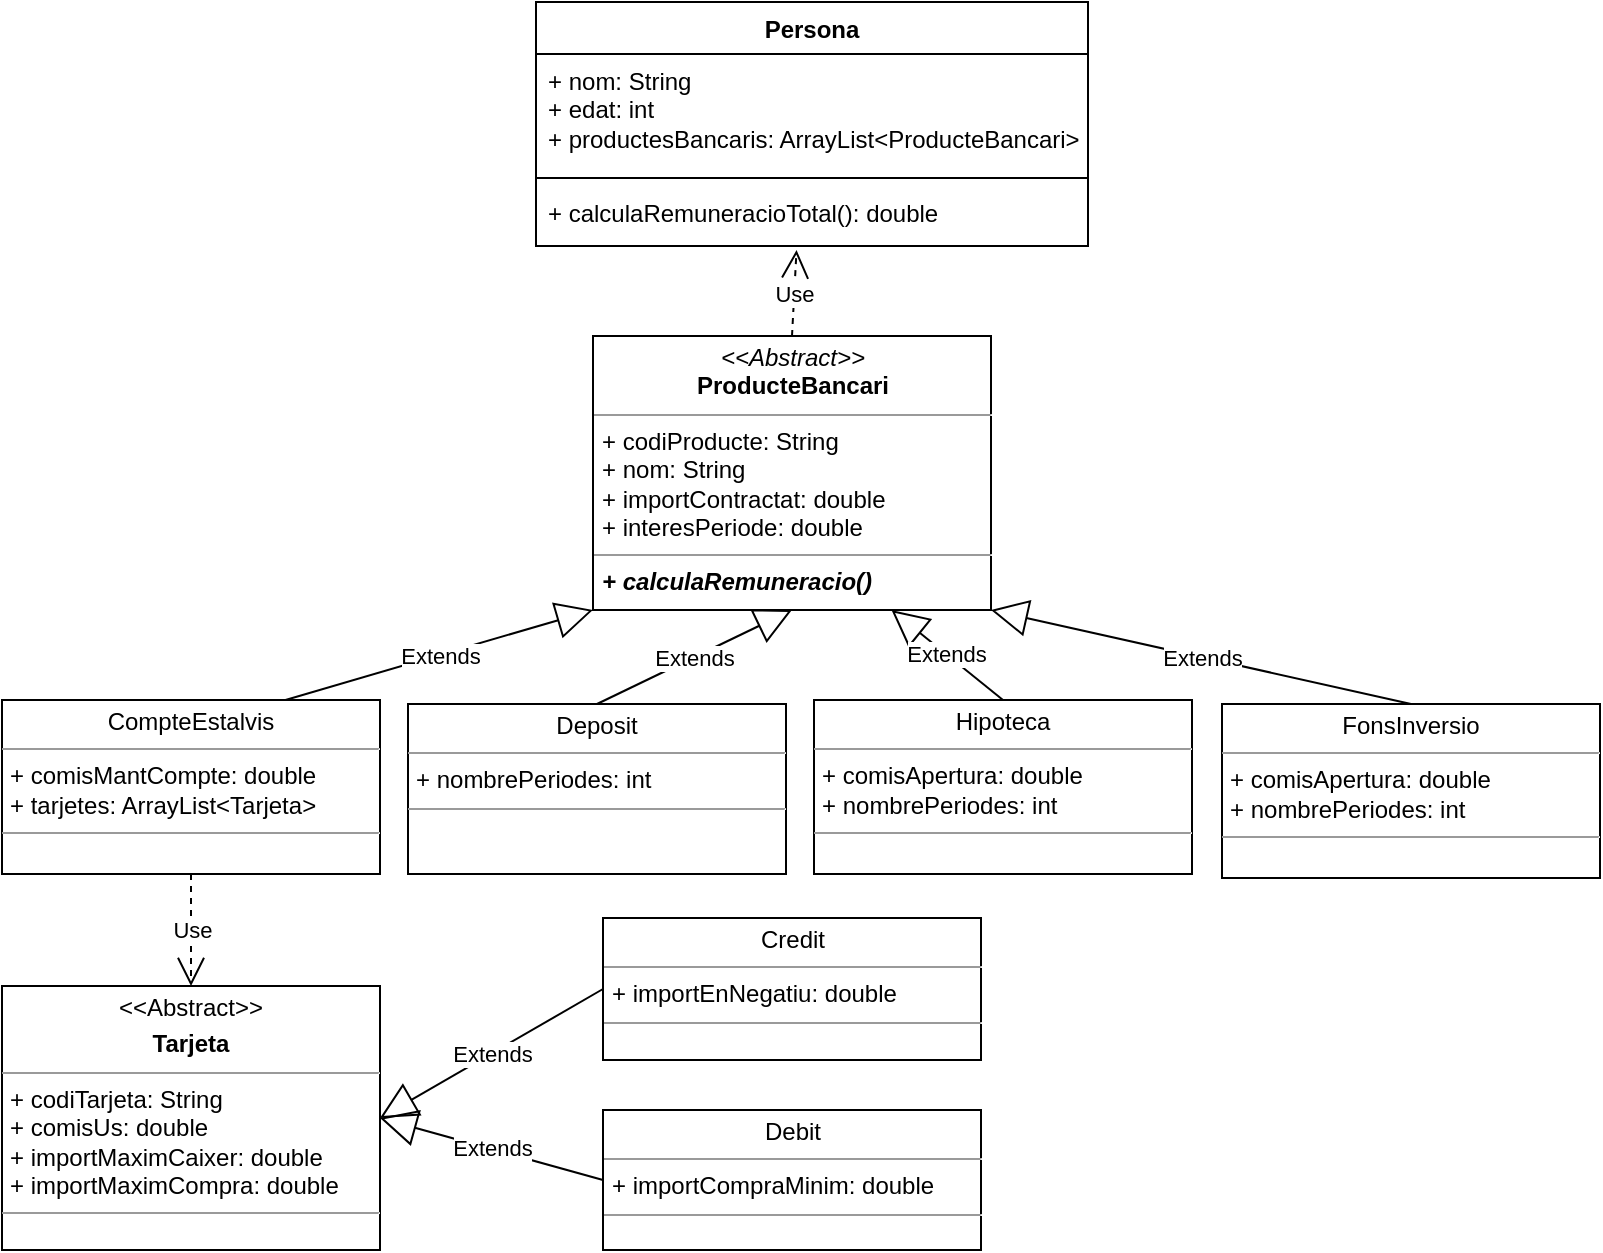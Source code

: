 <mxfile version="22.1.16" type="device">
  <diagram id="C5RBs43oDa-KdzZeNtuy" name="Page-1">
    <mxGraphModel dx="880" dy="524" grid="0" gridSize="10" guides="1" tooltips="1" connect="1" arrows="1" fold="1" page="1" pageScale="1" pageWidth="827" pageHeight="1169" math="0" shadow="0">
      <root>
        <mxCell id="WIyWlLk6GJQsqaUBKTNV-0" />
        <mxCell id="WIyWlLk6GJQsqaUBKTNV-1" parent="WIyWlLk6GJQsqaUBKTNV-0" />
        <mxCell id="86FwZAQYS3h-tKqfAoDZ-49" value="Persona" style="swimlane;fontStyle=1;align=center;verticalAlign=top;childLayout=stackLayout;horizontal=1;startSize=26;horizontalStack=0;resizeParent=1;resizeParentMax=0;resizeLast=0;collapsible=1;marginBottom=0;whiteSpace=wrap;html=1;" parent="WIyWlLk6GJQsqaUBKTNV-1" vertex="1">
          <mxGeometry x="286" y="49" width="276" height="122" as="geometry" />
        </mxCell>
        <mxCell id="86FwZAQYS3h-tKqfAoDZ-50" value="+ nom: String&lt;br&gt;+ edat: int&lt;br&gt;+ productesBancaris: ArrayList&amp;lt;ProducteBancari&amp;gt;" style="text;strokeColor=none;fillColor=none;align=left;verticalAlign=top;spacingLeft=4;spacingRight=4;overflow=hidden;rotatable=0;points=[[0,0.5],[1,0.5]];portConstraint=eastwest;whiteSpace=wrap;html=1;" parent="86FwZAQYS3h-tKqfAoDZ-49" vertex="1">
          <mxGeometry y="26" width="276" height="58" as="geometry" />
        </mxCell>
        <mxCell id="86FwZAQYS3h-tKqfAoDZ-51" value="" style="line;strokeWidth=1;fillColor=none;align=left;verticalAlign=middle;spacingTop=-1;spacingLeft=3;spacingRight=3;rotatable=0;labelPosition=right;points=[];portConstraint=eastwest;strokeColor=inherit;" parent="86FwZAQYS3h-tKqfAoDZ-49" vertex="1">
          <mxGeometry y="84" width="276" height="8" as="geometry" />
        </mxCell>
        <mxCell id="86FwZAQYS3h-tKqfAoDZ-52" value="+ calculaRemuneracioTotal(): double" style="text;strokeColor=none;fillColor=none;align=left;verticalAlign=top;spacingLeft=4;spacingRight=4;overflow=hidden;rotatable=0;points=[[0,0.5],[1,0.5]];portConstraint=eastwest;whiteSpace=wrap;html=1;" parent="86FwZAQYS3h-tKqfAoDZ-49" vertex="1">
          <mxGeometry y="92" width="276" height="30" as="geometry" />
        </mxCell>
        <mxCell id="wE3ZdhMuLC0Yw11eOyGS-0" value="&lt;p style=&quot;margin:0px;margin-top:4px;text-align:center;&quot;&gt;Deposit&lt;/p&gt;&lt;hr size=&quot;1&quot;&gt;&lt;p style=&quot;margin:0px;margin-left:4px;&quot;&gt;&lt;span style=&quot;background-color: initial;&quot;&gt;+ nombrePeriodes: int&lt;/span&gt;&lt;/p&gt;&lt;hr size=&quot;1&quot;&gt;&lt;p style=&quot;margin:0px;margin-left:4px;&quot;&gt;&lt;br&gt;&lt;/p&gt;" style="verticalAlign=top;align=left;overflow=fill;fontSize=12;fontFamily=Helvetica;html=1;whiteSpace=wrap;" parent="WIyWlLk6GJQsqaUBKTNV-1" vertex="1">
          <mxGeometry x="222" y="400" width="189" height="85" as="geometry" />
        </mxCell>
        <mxCell id="wE3ZdhMuLC0Yw11eOyGS-1" value="&lt;p style=&quot;margin:0px;margin-top:4px;text-align:center;&quot;&gt;Hipoteca&lt;/p&gt;&lt;hr size=&quot;1&quot;&gt;&lt;p style=&quot;margin:0px;margin-left:4px;&quot;&gt;+ comisApertura: double&lt;br&gt;&lt;/p&gt;&lt;p style=&quot;margin:0px;margin-left:4px;&quot;&gt;+ nombrePeriodes: int&lt;/p&gt;&lt;hr size=&quot;1&quot;&gt;&lt;p style=&quot;margin:0px;margin-left:4px;&quot;&gt;&lt;br&gt;&lt;/p&gt;" style="verticalAlign=top;align=left;overflow=fill;fontSize=12;fontFamily=Helvetica;html=1;whiteSpace=wrap;" parent="WIyWlLk6GJQsqaUBKTNV-1" vertex="1">
          <mxGeometry x="425" y="398" width="189" height="87" as="geometry" />
        </mxCell>
        <mxCell id="wE3ZdhMuLC0Yw11eOyGS-2" value="&lt;p style=&quot;margin:0px;margin-top:4px;text-align:center;&quot;&gt;&lt;i style=&quot;border-color: var(--border-color);&quot;&gt;&amp;lt;&amp;lt;Abstract&amp;gt;&amp;gt;&lt;/i&gt;&lt;br style=&quot;border-color: var(--border-color);&quot;&gt;&lt;b style=&quot;border-color: var(--border-color);&quot;&gt;ProducteBancari&lt;/b&gt;&lt;br&gt;&lt;/p&gt;&lt;hr size=&quot;1&quot;&gt;&lt;p style=&quot;margin:0px;margin-left:4px;&quot;&gt;+ codiProducte: String&lt;/p&gt;&lt;p style=&quot;margin:0px;margin-left:4px;&quot;&gt;+ nom: String&lt;/p&gt;&lt;p style=&quot;border-color: var(--border-color); margin: 0px 0px 0px 4px;&quot;&gt;+ importContractat: double&lt;/p&gt;&lt;p style=&quot;border-color: var(--border-color); margin: 0px 0px 0px 4px;&quot;&gt;+ interesPeriode: double&lt;/p&gt;&lt;hr size=&quot;1&quot;&gt;&lt;p style=&quot;margin:0px;margin-left:4px;&quot;&gt;&lt;b&gt;&lt;i&gt;+ calculaRemuneracio()&lt;/i&gt;&lt;/b&gt;&lt;/p&gt;" style="verticalAlign=top;align=left;overflow=fill;fontSize=12;fontFamily=Helvetica;html=1;whiteSpace=wrap;" parent="WIyWlLk6GJQsqaUBKTNV-1" vertex="1">
          <mxGeometry x="314.5" y="216" width="199" height="137" as="geometry" />
        </mxCell>
        <mxCell id="wE3ZdhMuLC0Yw11eOyGS-3" value="&lt;p style=&quot;margin:0px;margin-top:4px;text-align:center;&quot;&gt;CompteEstalvis&lt;/p&gt;&lt;hr size=&quot;1&quot;&gt;&lt;p style=&quot;margin:0px;margin-left:4px;&quot;&gt;+ comisMantCompte: double&lt;br&gt;&lt;/p&gt;&lt;p style=&quot;margin:0px;margin-left:4px;&quot;&gt;+ tarjetes: ArrayList&amp;lt;Tarjeta&amp;gt;&lt;/p&gt;&lt;hr size=&quot;1&quot;&gt;&lt;p style=&quot;margin:0px;margin-left:4px;&quot;&gt;&lt;br&gt;&lt;/p&gt;" style="verticalAlign=top;align=left;overflow=fill;fontSize=12;fontFamily=Helvetica;html=1;whiteSpace=wrap;" parent="WIyWlLk6GJQsqaUBKTNV-1" vertex="1">
          <mxGeometry x="19" y="398" width="189" height="87" as="geometry" />
        </mxCell>
        <mxCell id="wE3ZdhMuLC0Yw11eOyGS-4" value="&lt;p style=&quot;margin:0px;margin-top:4px;text-align:center;&quot;&gt;&amp;lt;&amp;lt;Abstract&amp;gt;&amp;gt;&lt;/p&gt;&lt;p style=&quot;margin:0px;margin-top:4px;text-align:center;&quot;&gt;&lt;b&gt;Tarjeta&lt;/b&gt;&lt;/p&gt;&lt;hr size=&quot;1&quot;&gt;&lt;p style=&quot;margin:0px;margin-left:4px;&quot;&gt;&lt;span style=&quot;background-color: initial;&quot;&gt;+ codiTarjeta: String&lt;/span&gt;&lt;/p&gt;&lt;p style=&quot;margin:0px;margin-left:4px;&quot;&gt;&lt;span style=&quot;background-color: initial;&quot;&gt;+ comisUs: double&lt;/span&gt;&lt;/p&gt;&lt;p style=&quot;margin:0px;margin-left:4px;&quot;&gt;&lt;span style=&quot;background-color: initial;&quot;&gt;+ importMaximCaixer: double&lt;/span&gt;&lt;/p&gt;&lt;p style=&quot;margin:0px;margin-left:4px;&quot;&gt;+ importMaximCompra: double&lt;/p&gt;&lt;hr size=&quot;1&quot;&gt;&lt;p style=&quot;margin:0px;margin-left:4px;&quot;&gt;&lt;br&gt;&lt;/p&gt;" style="verticalAlign=top;align=left;overflow=fill;fontSize=12;fontFamily=Helvetica;html=1;whiteSpace=wrap;" parent="WIyWlLk6GJQsqaUBKTNV-1" vertex="1">
          <mxGeometry x="19" y="541" width="189" height="132" as="geometry" />
        </mxCell>
        <mxCell id="wE3ZdhMuLC0Yw11eOyGS-5" value="&lt;p style=&quot;margin:0px;margin-top:4px;text-align:center;&quot;&gt;Credit&lt;/p&gt;&lt;hr size=&quot;1&quot;&gt;&lt;p style=&quot;margin:0px;margin-left:4px;&quot;&gt;+ importEnNegatiu: double&lt;br&gt;&lt;/p&gt;&lt;hr size=&quot;1&quot;&gt;&lt;p style=&quot;margin:0px;margin-left:4px;&quot;&gt;&lt;br&gt;&lt;/p&gt;" style="verticalAlign=top;align=left;overflow=fill;fontSize=12;fontFamily=Helvetica;html=1;whiteSpace=wrap;" parent="WIyWlLk6GJQsqaUBKTNV-1" vertex="1">
          <mxGeometry x="319.5" y="507" width="189" height="71" as="geometry" />
        </mxCell>
        <mxCell id="wE3ZdhMuLC0Yw11eOyGS-6" value="&lt;p style=&quot;margin:0px;margin-top:4px;text-align:center;&quot;&gt;Debit&lt;/p&gt;&lt;hr size=&quot;1&quot;&gt;&lt;p style=&quot;margin:0px;margin-left:4px;&quot;&gt;+ importCompraMinim: double&lt;/p&gt;&lt;hr size=&quot;1&quot;&gt;&lt;p style=&quot;margin:0px;margin-left:4px;&quot;&gt;&lt;br&gt;&lt;/p&gt;" style="verticalAlign=top;align=left;overflow=fill;fontSize=12;fontFamily=Helvetica;html=1;whiteSpace=wrap;" parent="WIyWlLk6GJQsqaUBKTNV-1" vertex="1">
          <mxGeometry x="319.5" y="603" width="189" height="70" as="geometry" />
        </mxCell>
        <mxCell id="wE3ZdhMuLC0Yw11eOyGS-7" value="Extends" style="endArrow=block;endSize=16;endFill=0;html=1;rounded=0;entryX=0.5;entryY=1;entryDx=0;entryDy=0;exitX=0.5;exitY=0;exitDx=0;exitDy=0;" parent="WIyWlLk6GJQsqaUBKTNV-1" source="wE3ZdhMuLC0Yw11eOyGS-0" target="wE3ZdhMuLC0Yw11eOyGS-2" edge="1">
          <mxGeometry width="160" relative="1" as="geometry">
            <mxPoint x="338" y="374" as="sourcePoint" />
            <mxPoint x="400" y="461" as="targetPoint" />
          </mxGeometry>
        </mxCell>
        <mxCell id="wE3ZdhMuLC0Yw11eOyGS-9" value="Extends" style="endArrow=block;endSize=16;endFill=0;html=1;rounded=0;entryX=0.75;entryY=1;entryDx=0;entryDy=0;exitX=0.5;exitY=0;exitDx=0;exitDy=0;" parent="WIyWlLk6GJQsqaUBKTNV-1" source="wE3ZdhMuLC0Yw11eOyGS-1" target="wE3ZdhMuLC0Yw11eOyGS-2" edge="1">
          <mxGeometry width="160" relative="1" as="geometry">
            <mxPoint x="341" y="395" as="sourcePoint" />
            <mxPoint x="442" y="336" as="targetPoint" />
          </mxGeometry>
        </mxCell>
        <mxCell id="wE3ZdhMuLC0Yw11eOyGS-10" value="Extends" style="endArrow=block;endSize=16;endFill=0;html=1;rounded=0;exitX=0;exitY=0.5;exitDx=0;exitDy=0;entryX=1;entryY=0.5;entryDx=0;entryDy=0;" parent="WIyWlLk6GJQsqaUBKTNV-1" source="wE3ZdhMuLC0Yw11eOyGS-5" target="wE3ZdhMuLC0Yw11eOyGS-4" edge="1">
          <mxGeometry width="160" relative="1" as="geometry">
            <mxPoint x="341" y="395" as="sourcePoint" />
            <mxPoint x="442" y="336" as="targetPoint" />
          </mxGeometry>
        </mxCell>
        <mxCell id="wE3ZdhMuLC0Yw11eOyGS-11" value="Extends" style="endArrow=block;endSize=16;endFill=0;html=1;rounded=0;entryX=1;entryY=0.5;entryDx=0;entryDy=0;exitX=0;exitY=0.5;exitDx=0;exitDy=0;" parent="WIyWlLk6GJQsqaUBKTNV-1" source="wE3ZdhMuLC0Yw11eOyGS-6" target="wE3ZdhMuLC0Yw11eOyGS-4" edge="1">
          <mxGeometry width="160" relative="1" as="geometry">
            <mxPoint x="64" y="683" as="sourcePoint" />
            <mxPoint x="62" y="638" as="targetPoint" />
          </mxGeometry>
        </mxCell>
        <mxCell id="wE3ZdhMuLC0Yw11eOyGS-12" value="Extends" style="endArrow=block;endSize=16;endFill=0;html=1;rounded=0;entryX=0;entryY=1;entryDx=0;entryDy=0;exitX=0.75;exitY=0;exitDx=0;exitDy=0;" parent="WIyWlLk6GJQsqaUBKTNV-1" source="wE3ZdhMuLC0Yw11eOyGS-3" target="wE3ZdhMuLC0Yw11eOyGS-2" edge="1">
          <mxGeometry width="160" relative="1" as="geometry">
            <mxPoint x="341" y="395" as="sourcePoint" />
            <mxPoint x="442" y="336" as="targetPoint" />
          </mxGeometry>
        </mxCell>
        <mxCell id="wE3ZdhMuLC0Yw11eOyGS-13" value="Use" style="endArrow=open;endSize=12;dashed=1;html=1;rounded=0;entryX=0.472;entryY=1.067;entryDx=0;entryDy=0;exitX=0.5;exitY=0;exitDx=0;exitDy=0;entryPerimeter=0;" parent="WIyWlLk6GJQsqaUBKTNV-1" source="wE3ZdhMuLC0Yw11eOyGS-2" target="86FwZAQYS3h-tKqfAoDZ-52" edge="1">
          <mxGeometry width="160" relative="1" as="geometry">
            <mxPoint x="240" y="361" as="sourcePoint" />
            <mxPoint x="400" y="361" as="targetPoint" />
          </mxGeometry>
        </mxCell>
        <mxCell id="wE3ZdhMuLC0Yw11eOyGS-17" value="Use" style="endArrow=open;endSize=12;dashed=1;html=1;rounded=0;entryX=0.5;entryY=0;entryDx=0;entryDy=0;exitX=0.5;exitY=1;exitDx=0;exitDy=0;" parent="WIyWlLk6GJQsqaUBKTNV-1" source="wE3ZdhMuLC0Yw11eOyGS-3" target="wE3ZdhMuLC0Yw11eOyGS-4" edge="1">
          <mxGeometry width="160" relative="1" as="geometry">
            <mxPoint x="143" y="548" as="sourcePoint" />
            <mxPoint x="222" y="538" as="targetPoint" />
          </mxGeometry>
        </mxCell>
        <mxCell id="cDSq45DRrml1PlZOYzTd-0" value="&lt;p style=&quot;margin:0px;margin-top:4px;text-align:center;&quot;&gt;FonsInversio&lt;/p&gt;&lt;hr size=&quot;1&quot;&gt;&lt;p style=&quot;margin:0px;margin-left:4px;&quot;&gt;+ comisApertura: double&lt;br&gt;&lt;/p&gt;&lt;p style=&quot;margin:0px;margin-left:4px;&quot;&gt;+ nombrePeriodes: int&lt;/p&gt;&lt;hr size=&quot;1&quot;&gt;&lt;p style=&quot;margin:0px;margin-left:4px;&quot;&gt;&lt;br&gt;&lt;/p&gt;" style="verticalAlign=top;align=left;overflow=fill;fontSize=12;fontFamily=Helvetica;html=1;whiteSpace=wrap;" vertex="1" parent="WIyWlLk6GJQsqaUBKTNV-1">
          <mxGeometry x="629" y="400" width="189" height="87" as="geometry" />
        </mxCell>
        <mxCell id="cDSq45DRrml1PlZOYzTd-1" value="Extends" style="endArrow=block;endSize=16;endFill=0;html=1;rounded=0;entryX=1;entryY=1;entryDx=0;entryDy=0;exitX=0.5;exitY=0;exitDx=0;exitDy=0;" edge="1" parent="WIyWlLk6GJQsqaUBKTNV-1" source="cDSq45DRrml1PlZOYzTd-0" target="wE3ZdhMuLC0Yw11eOyGS-2">
          <mxGeometry width="160" relative="1" as="geometry">
            <mxPoint x="530" y="408" as="sourcePoint" />
            <mxPoint x="385" y="365" as="targetPoint" />
          </mxGeometry>
        </mxCell>
      </root>
    </mxGraphModel>
  </diagram>
</mxfile>
